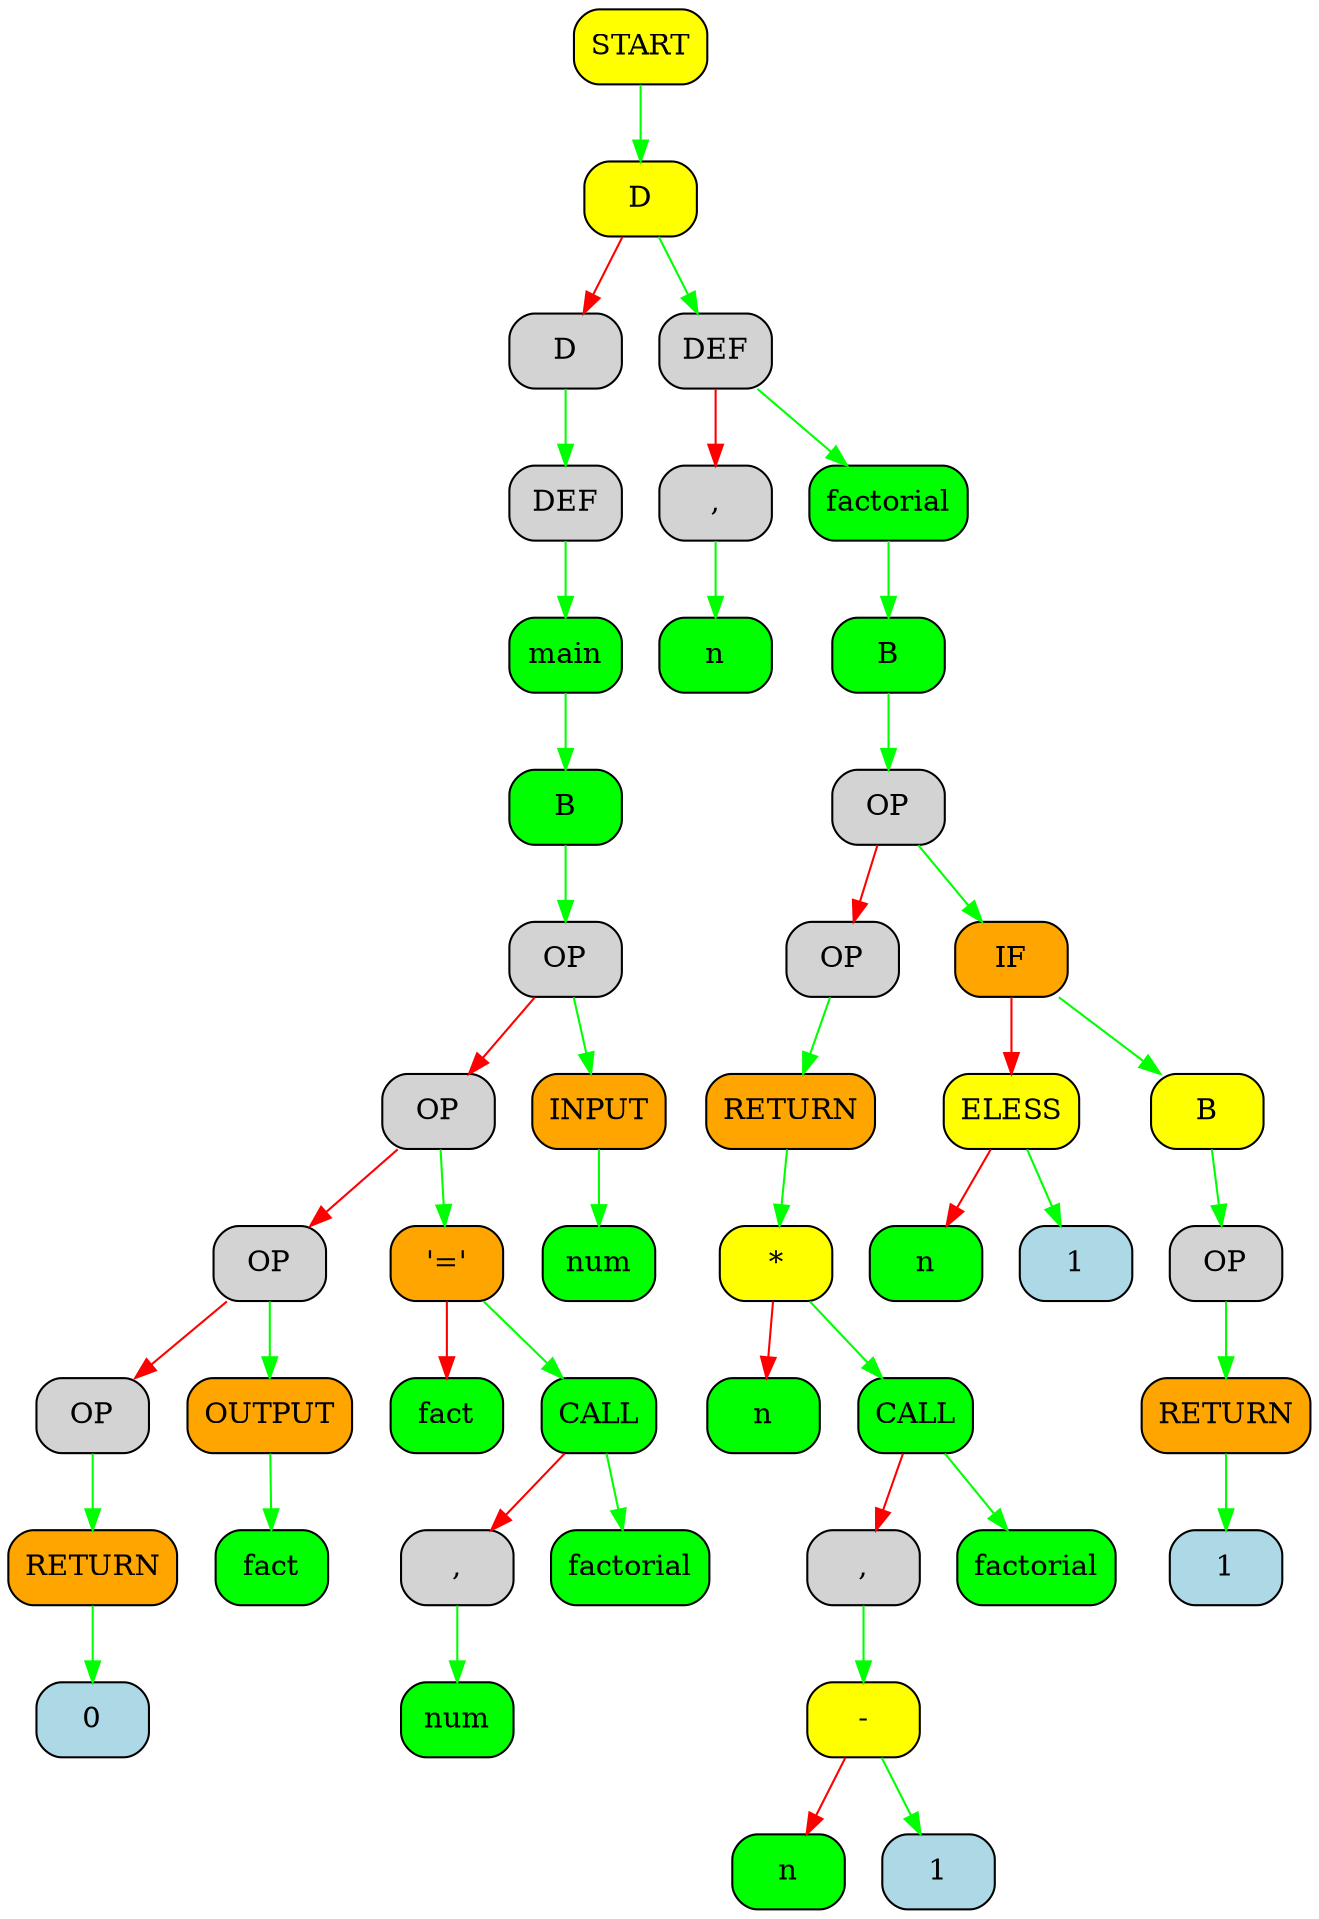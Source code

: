 digraph First{
node [shape="Mrecord", style="filled", fillcolor="lightblue"];
"box1c5c2550" [fillcolor="yellow",label="START"];
"box1c5c35d0" [fillcolor="yellow",label="D"];
"box1c5c2550" -> "box1c5c35d0"[color="green"];
"box1c5c4240" [fillcolor="",label="D"];
"box1c5c35d0" -> "box1c5c4240"[color="red"];
"box1c5c4aa0" [fillcolor="",label="DEF"];
"box1c5c4240" -> "box1c5c4aa0"[color="green"];
"box1c5c5300" [fillcolor="green",label="main"];
"box1c5c4aa0" -> "box1c5c5300"[color="green"];
"box1c5c5b60" [fillcolor="green",label="B"];
"box1c5c5300" -> "box1c5c5b60"[color="green"];
"box1c5c63c0" [fillcolor="",label="OP"];
"box1c5c5b60" -> "box1c5c63c0"[color="green"];
"box1c5c6810" [fillcolor="",label="OP"];
"box1c5c63c0" -> "box1c5c6810"[color="red"];
"box1c5c6c60" [fillcolor="",label="OP"];
"box1c5c6810" -> "box1c5c6c60"[color="red"];
"box1c5c70b0" [fillcolor="",label="OP"];
"box1c5c6c60" -> "box1c5c70b0"[color="red"];
"box1c5c7910" [fillcolor="orange",label="RETURN"];
"box1c5c70b0" -> "box1c5c7910"[color="green"];
"box1c5c8170" [label="0"];
"box1c5c7910" -> "box1c5c8170"[color="green"];
"box1c5c9600" [fillcolor="orange",label="OUTPUT"];
"box1c5c6c60" -> "box1c5c9600"[color="green"];
"box1c5c9e60" [fillcolor="green",label="fact"];
"box1c5c9600" -> "box1c5c9e60"[color="green"];
"box1c5cb2f0" [fillcolor="orange",label="'='"];
"box1c5c6810" -> "box1c5cb2f0"[color="green"];
"box1c5cb740" [fillcolor="green",label="fact"];
"box1c5cb2f0" -> "box1c5cb740"[color="red"];
"box1c5ccbd0" [fillcolor="green",label="CALL"];
"box1c5cb2f0" -> "box1c5ccbd0"[color="green"];
"box1c5cd020" [fillcolor="",label=","];
"box1c5ccbd0" -> "box1c5cd020"[color="red"];
"box1c5cd880" [fillcolor="green",label="num"];
"box1c5cd020" -> "box1c5cd880"[color="green"];
"box1c5ced10" [fillcolor="green",label="factorial"];
"box1c5ccbd0" -> "box1c5ced10"[color="green"];
"box1c5cf980" [fillcolor="orange",label="INPUT"];
"box1c5c63c0" -> "box1c5cf980"[color="green"];
"box1c5d01e0" [fillcolor="green",label="num"];
"box1c5cf980" -> "box1c5d01e0"[color="green"];
"box1c5d1670" [fillcolor="",label="DEF"];
"box1c5c35d0" -> "box1c5d1670"[color="green"];
"box1c5d1ac0" [fillcolor="",label=","];
"box1c5d1670" -> "box1c5d1ac0"[color="red"];
"box1c5d2320" [fillcolor="green",label="n"];
"box1c5d1ac0" -> "box1c5d2320"[color="green"];
"box1c5d37b0" [fillcolor="green",label="factorial"];
"box1c5d1670" -> "box1c5d37b0"[color="green"];
"box1c5d4010" [fillcolor="green",label="B"];
"box1c5d37b0" -> "box1c5d4010"[color="green"];
"box1c5d4870" [fillcolor="",label="OP"];
"box1c5d4010" -> "box1c5d4870"[color="green"];
"box1c5d4cc0" [fillcolor="",label="OP"];
"box1c5d4870" -> "box1c5d4cc0"[color="red"];
"box1c5d5520" [fillcolor="orange",label="RETURN"];
"box1c5d4cc0" -> "box1c5d5520"[color="green"];
"box1c5d5d80" [fillcolor="yellow",label="*"];
"box1c5d5520" -> "box1c5d5d80"[color="green"];
"box1c5d61d0" [fillcolor="green",label="n"];
"box1c5d5d80" -> "box1c5d61d0"[color="red"];
"box1c5d7660" [fillcolor="green",label="CALL"];
"box1c5d5d80" -> "box1c5d7660"[color="green"];
"box1c5d7ab0" [fillcolor="",label=","];
"box1c5d7660" -> "box1c5d7ab0"[color="red"];
"box1c5d8310" [fillcolor="yellow",label="-"];
"box1c5d7ab0" -> "box1c5d8310"[color="green"];
"box1c5d8760" [fillcolor="green",label="n"];
"box1c5d8310" -> "box1c5d8760"[color="red"];
"box1c5d9bf0" [label="1"];
"box1c5d8310" -> "box1c5d9bf0"[color="green"];
"box1c5db080" [fillcolor="green",label="factorial"];
"box1c5d7660" -> "box1c5db080"[color="green"];
"box1c5dbcf0" [fillcolor="orange",label="IF"];
"box1c5d4870" -> "box1c5dbcf0"[color="green"];
"box1c5dc140" [fillcolor="yellow",label="ELESS"];
"box1c5dbcf0" -> "box1c5dc140"[color="red"];
"box1c5dc590" [fillcolor="green",label="n"];
"box1c5dc140" -> "box1c5dc590"[color="red"];
"box1c5dda20" [label="1"];
"box1c5dc140" -> "box1c5dda20"[color="green"];
"box1c5deeb0" [fillcolor="yellow",label="B"];
"box1c5dbcf0" -> "box1c5deeb0"[color="green"];
"box1c5df710" [fillcolor="",label="OP"];
"box1c5deeb0" -> "box1c5df710"[color="green"];
"box1c5dff70" [fillcolor="orange",label="RETURN"];
"box1c5df710" -> "box1c5dff70"[color="green"];
"box1c5e07d0" [label="1"];
"box1c5dff70" -> "box1c5e07d0"[color="green"];
}